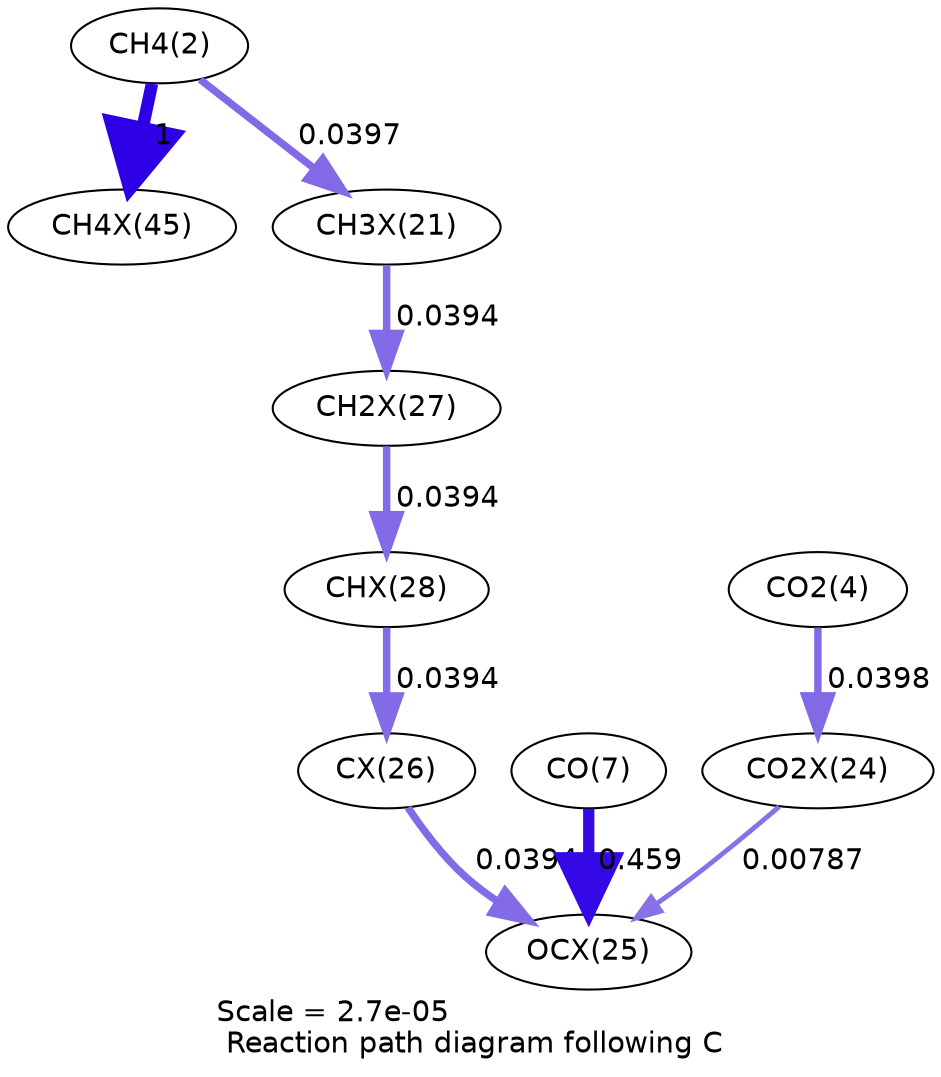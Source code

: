 digraph reaction_paths {
center=1;
s4 -> s32[fontname="Helvetica", penwidth=6, arrowsize=3, color="0.7, 1.5, 0.9"
, label=" 1"];
s4 -> s24[fontname="Helvetica", penwidth=3.56, arrowsize=1.78, color="0.7, 0.54, 0.9"
, label=" 0.0397"];
s24 -> s30[fontname="Helvetica", penwidth=3.56, arrowsize=1.78, color="0.7, 0.539, 0.9"
, label=" 0.0394"];
s30 -> s31[fontname="Helvetica", penwidth=3.56, arrowsize=1.78, color="0.7, 0.539, 0.9"
, label=" 0.0394"];
s31 -> s29[fontname="Helvetica", penwidth=3.56, arrowsize=1.78, color="0.7, 0.539, 0.9"
, label=" 0.0394"];
s29 -> s28[fontname="Helvetica", penwidth=3.56, arrowsize=1.78, color="0.7, 0.539, 0.9"
, label=" 0.0394"];
s9 -> s28[fontname="Helvetica", penwidth=5.41, arrowsize=2.71, color="0.7, 0.959, 0.9"
, label=" 0.459"];
s27 -> s28[fontname="Helvetica", penwidth=2.34, arrowsize=1.17, color="0.7, 0.508, 0.9"
, label=" 0.00787"];
s6 -> s27[fontname="Helvetica", penwidth=3.57, arrowsize=1.78, color="0.7, 0.54, 0.9"
, label=" 0.0398"];
s4 [ fontname="Helvetica", label="CH4(2)"];
s6 [ fontname="Helvetica", label="CO2(4)"];
s9 [ fontname="Helvetica", label="CO(7)"];
s24 [ fontname="Helvetica", label="CH3X(21)"];
s27 [ fontname="Helvetica", label="CO2X(24)"];
s28 [ fontname="Helvetica", label="OCX(25)"];
s29 [ fontname="Helvetica", label="CX(26)"];
s30 [ fontname="Helvetica", label="CH2X(27)"];
s31 [ fontname="Helvetica", label="CHX(28)"];
s32 [ fontname="Helvetica", label="CH4X(45)"];
 label = "Scale = 2.7e-05\l Reaction path diagram following C";
 fontname = "Helvetica";
}
